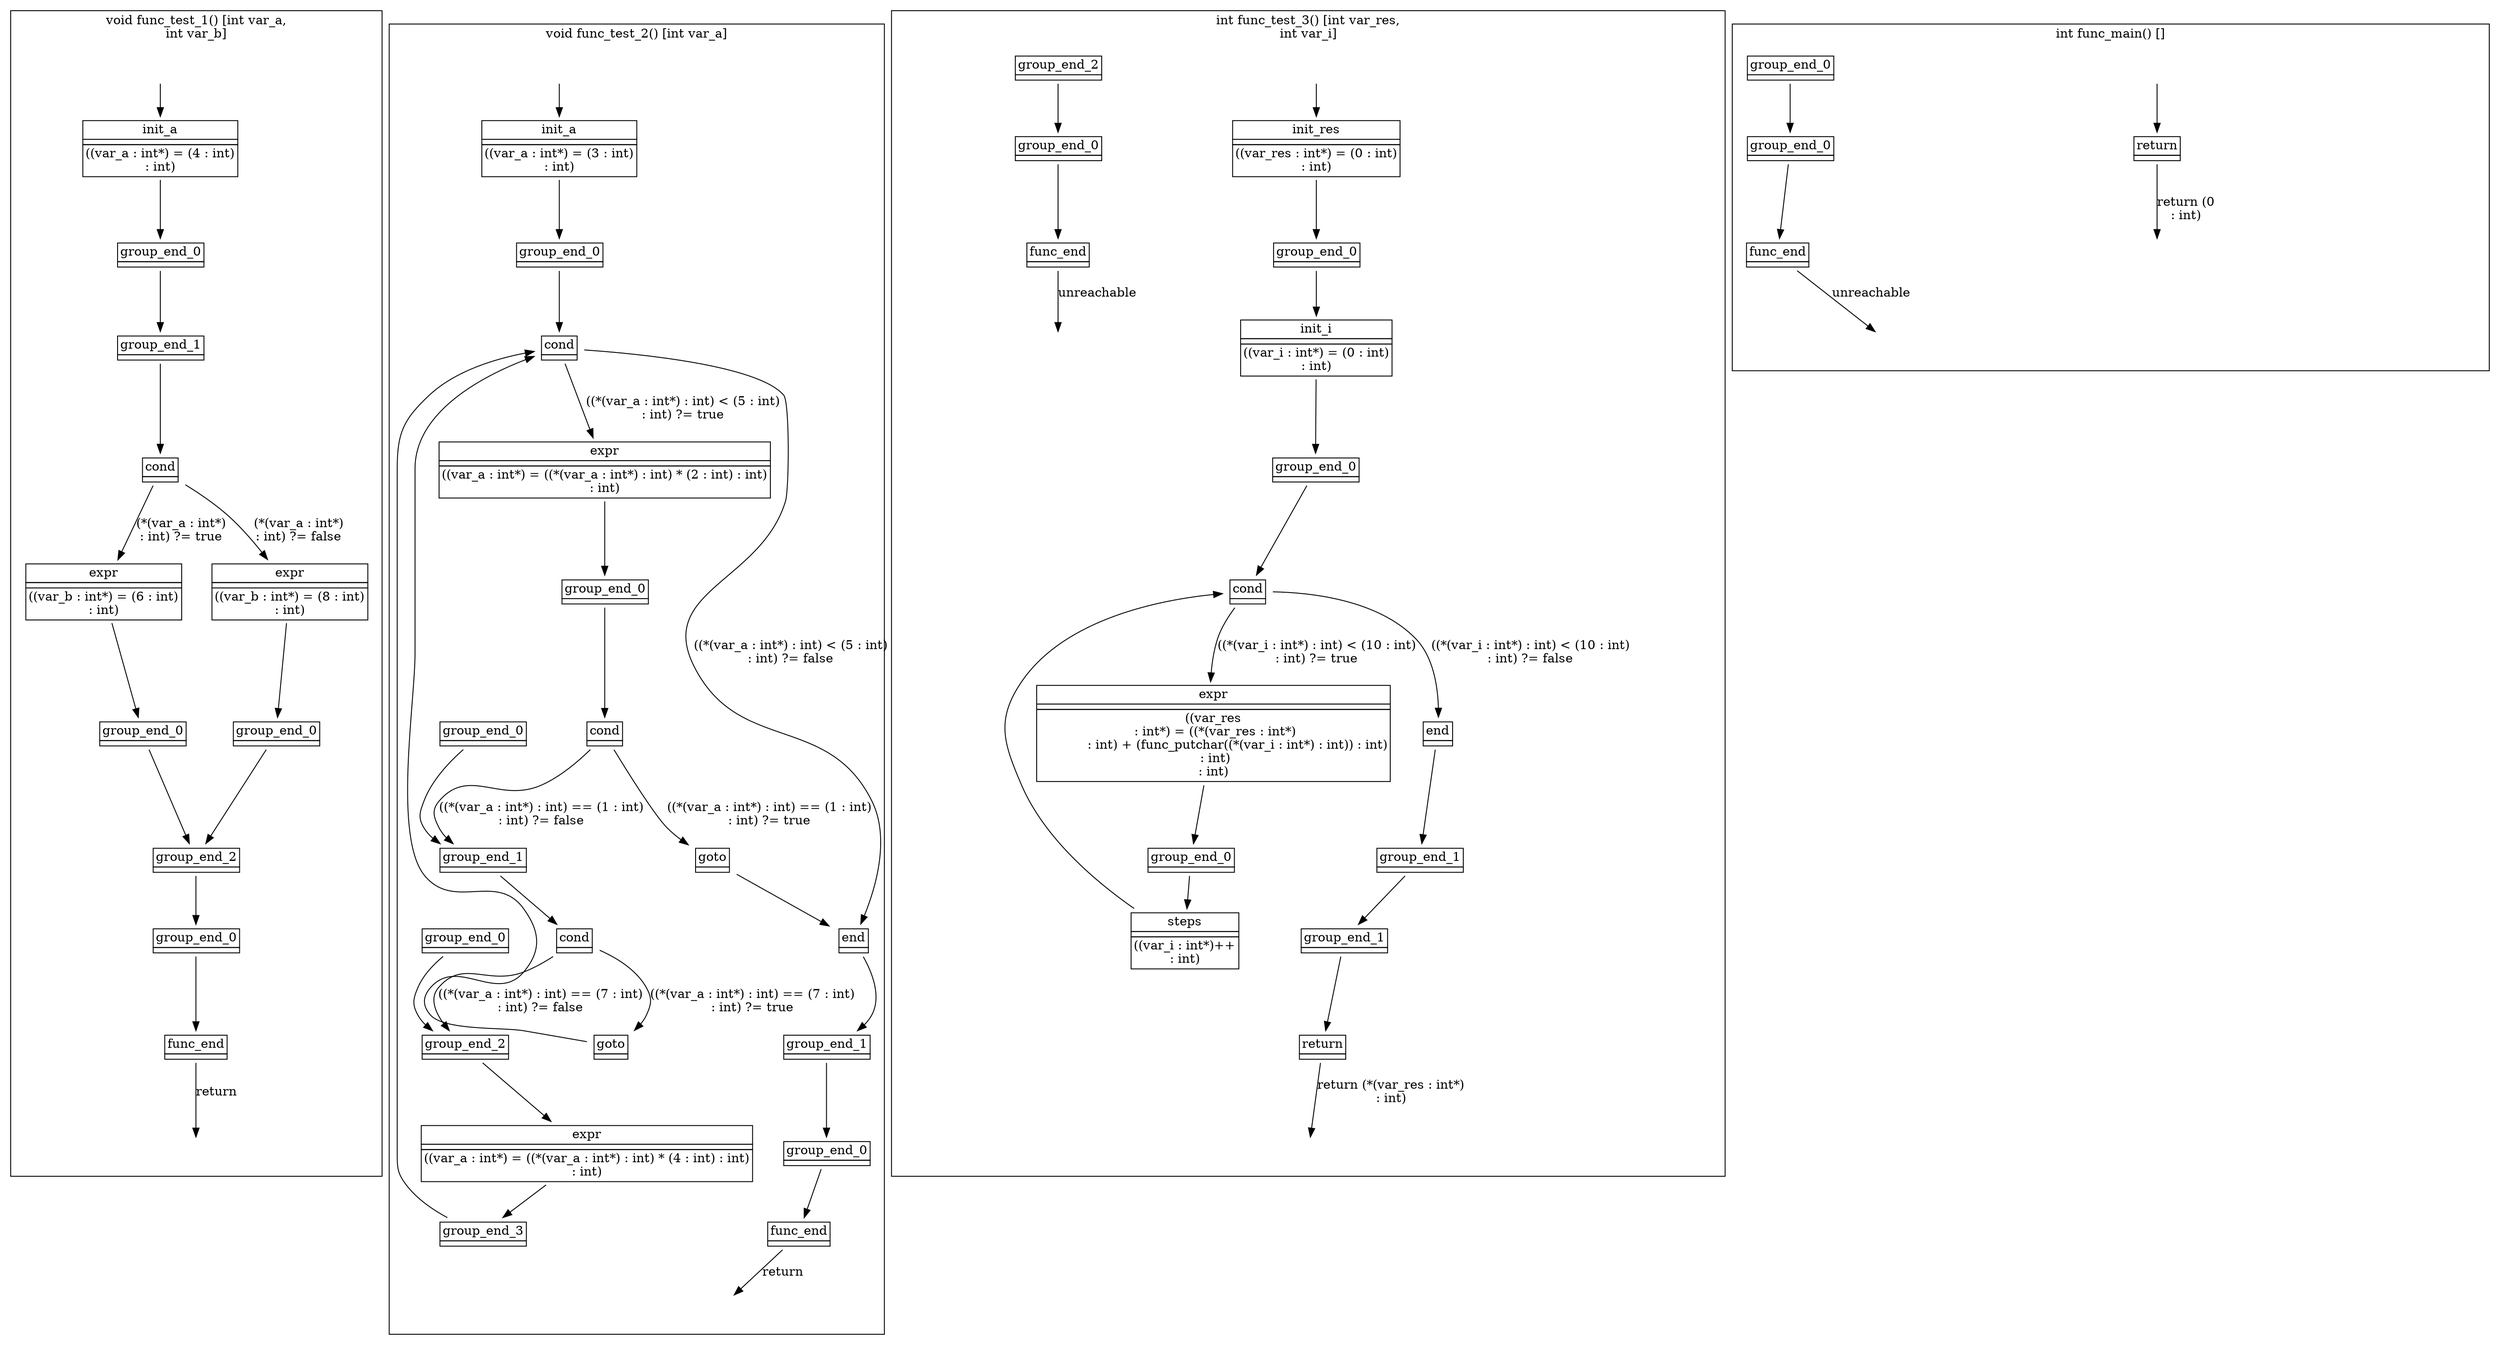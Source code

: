 digraph {
    subgraph "cluster_0" {
        label = "void func_test_1() [int var_a,
int var_b]";
        "group_0::func_test_1::source"[style = invisible];
        "group_0::func_test_1::source" -> "group_0::decl_test_1::group_0::block_expr::group_0::init_a"
        "group_0::func_test_1::func_end"[shape=plaintext; label = <<table border="0" cellborder="1" cellspacing="0"><tr><td>func_end</td></tr>
        <tr><td></td></tr></table>>];
        "group_0::func_test_1::func_end::sink"[style = invisible];
        "group_0::func_test_1::func_end" -> "group_0::func_test_1::func_end::sink" [label="return"];
        "group_0::decl_test_1::group_0::block_expr::group_0::init_a"[shape=plaintext; label = <<table border="0" cellborder="1" cellspacing="0"><tr><td>init_a</td></tr>
        <tr><td></td></tr><tr><td>((var_a : int*) = (4 : int)<br/>
: int)</td></tr></table>>];
        "group_0::decl_test_1::group_0::block_expr::group_0::init_a" -> "group_0::decl_test_1::group_0::block_expr::group_end_0";
        "group_0::decl_test_1::group_0::block_expr::group_0::with_a::group_1::with_b::group_2::instr_if::then::block_expr::group_0::instr_expr::expr"[shape=plaintext; label = <<table border="0" cellborder="1" cellspacing="0"><tr><td>expr</td></tr>
        <tr><td></td></tr><tr><td>((var_b : int*) = (6 : int)<br/>
: int)</td></tr></table>>];
        "group_0::decl_test_1::group_0::block_expr::group_0::with_a::group_1::with_b::group_2::instr_if::then::block_expr::group_0::instr_expr::expr" -> "group_0::decl_test_1::group_0::block_expr::group_0::with_a::group_1::with_b::group_2::instr_if::then::block_expr::group_end_0";
        "group_0::decl_test_1::group_0::block_expr::group_0::with_a::group_1::with_b::group_2::instr_if::then::block_expr::group_end_0"[shape=plaintext; label = <<table border="0" cellborder="1" cellspacing="0"><tr><td>group_end_0</td></tr>
        <tr><td></td></tr></table>>];
        "group_0::decl_test_1::group_0::block_expr::group_0::with_a::group_1::with_b::group_2::instr_if::then::block_expr::group_end_0" -> "group_0::decl_test_1::group_0::block_expr::group_end_2";
        "group_0::decl_test_1::group_0::block_expr::group_0::with_a::group_1::with_b::group_2::instr_if::else::block_expr::group_0::instr_expr::expr"[shape=plaintext; label = <<table border="0" cellborder="1" cellspacing="0"><tr><td>expr</td></tr>
        <tr><td></td></tr><tr><td>((var_b : int*) = (8 : int)<br/>
: int)</td></tr></table>>];
        "group_0::decl_test_1::group_0::block_expr::group_0::with_a::group_1::with_b::group_2::instr_if::else::block_expr::group_0::instr_expr::expr" -> "group_0::decl_test_1::group_0::block_expr::group_0::with_a::group_1::with_b::group_2::instr_if::else::block_expr::group_end_0";
        "group_0::decl_test_1::group_0::block_expr::group_0::with_a::group_1::with_b::group_2::instr_if::else::block_expr::group_end_0"[shape=plaintext; label = <<table border="0" cellborder="1" cellspacing="0"><tr><td>group_end_0</td></tr>
        <tr><td></td></tr></table>>];
        "group_0::decl_test_1::group_0::block_expr::group_0::with_a::group_1::with_b::group_2::instr_if::else::block_expr::group_end_0" -> "group_0::decl_test_1::group_0::block_expr::group_end_2";
        "group_0::decl_test_1::group_0::block_expr::group_0::with_a::group_1::with_b::group_2::instr_if::cond"[shape=plaintext; label = <<table border="0" cellborder="1" cellspacing="0"><tr><td>cond</td></tr>
        <tr><td></td></tr></table>>];
        "group_0::decl_test_1::group_0::block_expr::group_0::with_a::group_1::with_b::group_2::instr_if::cond" -> "group_0::decl_test_1::group_0::block_expr::group_0::with_a::group_1::with_b::group_2::instr_if::then::block_expr::group_0::instr_expr::expr" [label="(*(var_a : int*)
: int) ?= true"];
        "group_0::decl_test_1::group_0::block_expr::group_0::with_a::group_1::with_b::group_2::instr_if::cond" -> "group_0::decl_test_1::group_0::block_expr::group_0::with_a::group_1::with_b::group_2::instr_if::else::block_expr::group_0::instr_expr::expr" [label="(*(var_a : int*)
: int) ?= false"];
        "group_0::decl_test_1::group_0::block_expr::group_end_0"[shape=plaintext; label = <<table border="0" cellborder="1" cellspacing="0"><tr><td>group_end_0</td></tr>
        <tr><td></td></tr></table>>];
        "group_0::decl_test_1::group_0::block_expr::group_end_0" -> "group_0::decl_test_1::group_0::block_expr::group_end_1";
        "group_0::decl_test_1::group_0::block_expr::group_end_1"[shape=plaintext; label = <<table border="0" cellborder="1" cellspacing="0"><tr><td>group_end_1</td></tr>
        <tr><td></td></tr></table>>];
        "group_0::decl_test_1::group_0::block_expr::group_end_1" -> "group_0::decl_test_1::group_0::block_expr::group_0::with_a::group_1::with_b::group_2::instr_if::cond";
        "group_0::decl_test_1::group_0::block_expr::group_end_2"[shape=plaintext; label = <<table border="0" cellborder="1" cellspacing="0"><tr><td>group_end_2</td></tr>
        <tr><td></td></tr></table>>];
        "group_0::decl_test_1::group_0::block_expr::group_end_2" -> "group_0::decl_test_1::group_end_0";
        "group_0::decl_test_1::group_end_0"[shape=plaintext; label = <<table border="0" cellborder="1" cellspacing="0"><tr><td>group_end_0</td></tr>
        <tr><td></td></tr></table>>];
        "group_0::decl_test_1::group_end_0" -> "group_0::func_test_1::func_end";
    }
    subgraph "cluster_1" {
        label = "void func_test_2() [int var_a]";
        "group_1::func_test_2::source"[style = invisible];
        "group_1::func_test_2::source" -> "group_1::decl_test_2::group_0::block_expr::group_0::init_a"
        "group_1::func_test_2::func_end"[shape=plaintext; label = <<table border="0" cellborder="1" cellspacing="0"><tr><td>func_end</td></tr>
        <tr><td></td></tr></table>>];
        "group_1::func_test_2::func_end::sink"[style = invisible];
        "group_1::func_test_2::func_end" -> "group_1::func_test_2::func_end::sink" [label="return"];
        "group_1::decl_test_2::group_0::block_expr::group_0::init_a"[shape=plaintext; label = <<table border="0" cellborder="1" cellspacing="0"><tr><td>init_a</td></tr>
        <tr><td></td></tr><tr><td>((var_a : int*) = (3 : int)<br/>
: int)</td></tr></table>>];
        "group_1::decl_test_2::group_0::block_expr::group_0::init_a" -> "group_1::decl_test_2::group_0::block_expr::group_end_0";
        "group_1::decl_test_2::group_0::block_expr::group_0::with_a::group_1::instr_while::body::block_expr::group_0::instr_expr::expr"[shape=plaintext; label = <<table border="0" cellborder="1" cellspacing="0"><tr><td>expr</td></tr>
        <tr><td></td></tr><tr><td>((var_a : int*) = ((*(var_a : int*) : int) * (2 : int) : int)<br/>
: int)</td></tr></table>>];
        "group_1::decl_test_2::group_0::block_expr::group_0::with_a::group_1::instr_while::body::block_expr::group_0::instr_expr::expr" -> "group_1::decl_test_2::group_0::block_expr::group_0::with_a::group_1::instr_while::body::block_expr::group_end_0";
        "group_1::decl_test_2::group_0::block_expr::group_0::with_a::group_1::instr_while::body::block_expr::group_1::instr_if::then::block_expr::group_0::instr_break::goto"[shape=plaintext; label = <<table border="0" cellborder="1" cellspacing="0"><tr><td>goto</td></tr>
        <tr><td></td></tr></table>>];
        "group_1::decl_test_2::group_0::block_expr::group_0::with_a::group_1::instr_while::body::block_expr::group_1::instr_if::then::block_expr::group_0::instr_break::goto" -> "group_1::decl_test_2::group_0::block_expr::group_0::with_a::group_1::instr_while::end";
        "group_1::decl_test_2::group_0::block_expr::group_0::with_a::group_1::instr_while::body::block_expr::group_1::instr_if::then::block_expr::group_end_0"[shape=plaintext; label = <<table border="0" cellborder="1" cellspacing="0"><tr><td>group_end_0</td></tr>
        <tr><td></td></tr></table>>];
        "group_1::decl_test_2::group_0::block_expr::group_0::with_a::group_1::instr_while::body::block_expr::group_1::instr_if::then::block_expr::group_end_0" -> "group_1::decl_test_2::group_0::block_expr::group_0::with_a::group_1::instr_while::body::block_expr::group_end_1";
        "group_1::decl_test_2::group_0::block_expr::group_0::with_a::group_1::instr_while::body::block_expr::group_1::instr_if::cond"[shape=plaintext; label = <<table border="0" cellborder="1" cellspacing="0"><tr><td>cond</td></tr>
        <tr><td></td></tr></table>>];
        "group_1::decl_test_2::group_0::block_expr::group_0::with_a::group_1::instr_while::body::block_expr::group_1::instr_if::cond" -> "group_1::decl_test_2::group_0::block_expr::group_0::with_a::group_1::instr_while::body::block_expr::group_1::instr_if::then::block_expr::group_0::instr_break::goto" [label="((*(var_a : int*) : int) == (1 : int)
: int) ?= true"];
        "group_1::decl_test_2::group_0::block_expr::group_0::with_a::group_1::instr_while::body::block_expr::group_1::instr_if::cond" -> "group_1::decl_test_2::group_0::block_expr::group_0::with_a::group_1::instr_while::body::block_expr::group_end_1" [label="((*(var_a : int*) : int) == (1 : int)
: int) ?= false"];
        "group_1::decl_test_2::group_0::block_expr::group_0::with_a::group_1::instr_while::body::block_expr::group_2::instr_if::then::block_expr::group_0::instr_continue::goto"[shape=plaintext; label = <<table border="0" cellborder="1" cellspacing="0"><tr><td>goto</td></tr>
        <tr><td></td></tr></table>>];
        "group_1::decl_test_2::group_0::block_expr::group_0::with_a::group_1::instr_while::body::block_expr::group_2::instr_if::then::block_expr::group_0::instr_continue::goto" -> "group_1::decl_test_2::group_0::block_expr::group_0::with_a::group_1::instr_while::cond";
        "group_1::decl_test_2::group_0::block_expr::group_0::with_a::group_1::instr_while::body::block_expr::group_2::instr_if::then::block_expr::group_end_0"[shape=plaintext; label = <<table border="0" cellborder="1" cellspacing="0"><tr><td>group_end_0</td></tr>
        <tr><td></td></tr></table>>];
        "group_1::decl_test_2::group_0::block_expr::group_0::with_a::group_1::instr_while::body::block_expr::group_2::instr_if::then::block_expr::group_end_0" -> "group_1::decl_test_2::group_0::block_expr::group_0::with_a::group_1::instr_while::body::block_expr::group_end_2";
        "group_1::decl_test_2::group_0::block_expr::group_0::with_a::group_1::instr_while::body::block_expr::group_2::instr_if::cond"[shape=plaintext; label = <<table border="0" cellborder="1" cellspacing="0"><tr><td>cond</td></tr>
        <tr><td></td></tr></table>>];
        "group_1::decl_test_2::group_0::block_expr::group_0::with_a::group_1::instr_while::body::block_expr::group_2::instr_if::cond" -> "group_1::decl_test_2::group_0::block_expr::group_0::with_a::group_1::instr_while::body::block_expr::group_2::instr_if::then::block_expr::group_0::instr_continue::goto" [label="((*(var_a : int*) : int) == (7 : int)
: int) ?= true"];
        "group_1::decl_test_2::group_0::block_expr::group_0::with_a::group_1::instr_while::body::block_expr::group_2::instr_if::cond" -> "group_1::decl_test_2::group_0::block_expr::group_0::with_a::group_1::instr_while::body::block_expr::group_end_2" [label="((*(var_a : int*) : int) == (7 : int)
: int) ?= false"];
        "group_1::decl_test_2::group_0::block_expr::group_0::with_a::group_1::instr_while::body::block_expr::group_3::instr_expr::expr"[shape=plaintext; label = <<table border="0" cellborder="1" cellspacing="0"><tr><td>expr</td></tr>
        <tr><td></td></tr><tr><td>((var_a : int*) = ((*(var_a : int*) : int) * (4 : int) : int)<br/>
: int)</td></tr></table>>];
        "group_1::decl_test_2::group_0::block_expr::group_0::with_a::group_1::instr_while::body::block_expr::group_3::instr_expr::expr" -> "group_1::decl_test_2::group_0::block_expr::group_0::with_a::group_1::instr_while::body::block_expr::group_end_3";
        "group_1::decl_test_2::group_0::block_expr::group_0::with_a::group_1::instr_while::body::block_expr::group_end_0"[shape=plaintext; label = <<table border="0" cellborder="1" cellspacing="0"><tr><td>group_end_0</td></tr>
        <tr><td></td></tr></table>>];
        "group_1::decl_test_2::group_0::block_expr::group_0::with_a::group_1::instr_while::body::block_expr::group_end_0" -> "group_1::decl_test_2::group_0::block_expr::group_0::with_a::group_1::instr_while::body::block_expr::group_1::instr_if::cond";
        "group_1::decl_test_2::group_0::block_expr::group_0::with_a::group_1::instr_while::body::block_expr::group_end_1"[shape=plaintext; label = <<table border="0" cellborder="1" cellspacing="0"><tr><td>group_end_1</td></tr>
        <tr><td></td></tr></table>>];
        "group_1::decl_test_2::group_0::block_expr::group_0::with_a::group_1::instr_while::body::block_expr::group_end_1" -> "group_1::decl_test_2::group_0::block_expr::group_0::with_a::group_1::instr_while::body::block_expr::group_2::instr_if::cond";
        "group_1::decl_test_2::group_0::block_expr::group_0::with_a::group_1::instr_while::body::block_expr::group_end_2"[shape=plaintext; label = <<table border="0" cellborder="1" cellspacing="0"><tr><td>group_end_2</td></tr>
        <tr><td></td></tr></table>>];
        "group_1::decl_test_2::group_0::block_expr::group_0::with_a::group_1::instr_while::body::block_expr::group_end_2" -> "group_1::decl_test_2::group_0::block_expr::group_0::with_a::group_1::instr_while::body::block_expr::group_3::instr_expr::expr";
        "group_1::decl_test_2::group_0::block_expr::group_0::with_a::group_1::instr_while::body::block_expr::group_end_3"[shape=plaintext; label = <<table border="0" cellborder="1" cellspacing="0"><tr><td>group_end_3</td></tr>
        <tr><td></td></tr></table>>];
        "group_1::decl_test_2::group_0::block_expr::group_0::with_a::group_1::instr_while::body::block_expr::group_end_3" -> "group_1::decl_test_2::group_0::block_expr::group_0::with_a::group_1::instr_while::cond";
        "group_1::decl_test_2::group_0::block_expr::group_0::with_a::group_1::instr_while::cond"[shape=plaintext; label = <<table border="0" cellborder="1" cellspacing="0"><tr><td>cond</td></tr>
        <tr><td></td></tr></table>>];
        "group_1::decl_test_2::group_0::block_expr::group_0::with_a::group_1::instr_while::cond" -> "group_1::decl_test_2::group_0::block_expr::group_0::with_a::group_1::instr_while::body::block_expr::group_0::instr_expr::expr" [label="((*(var_a : int*) : int) < (5 : int)
: int) ?= true"];
        "group_1::decl_test_2::group_0::block_expr::group_0::with_a::group_1::instr_while::cond" -> "group_1::decl_test_2::group_0::block_expr::group_0::with_a::group_1::instr_while::end" [label="((*(var_a : int*) : int) < (5 : int)
: int) ?= false"];
        "group_1::decl_test_2::group_0::block_expr::group_0::with_a::group_1::instr_while::end"[shape=plaintext; label = <<table border="0" cellborder="1" cellspacing="0"><tr><td>end</td></tr>
        <tr><td></td></tr></table>>];
        "group_1::decl_test_2::group_0::block_expr::group_0::with_a::group_1::instr_while::end" -> "group_1::decl_test_2::group_0::block_expr::group_end_1";
        "group_1::decl_test_2::group_0::block_expr::group_end_0"[shape=plaintext; label = <<table border="0" cellborder="1" cellspacing="0"><tr><td>group_end_0</td></tr>
        <tr><td></td></tr></table>>];
        "group_1::decl_test_2::group_0::block_expr::group_end_0" -> "group_1::decl_test_2::group_0::block_expr::group_0::with_a::group_1::instr_while::cond";
        "group_1::decl_test_2::group_0::block_expr::group_end_1"[shape=plaintext; label = <<table border="0" cellborder="1" cellspacing="0"><tr><td>group_end_1</td></tr>
        <tr><td></td></tr></table>>];
        "group_1::decl_test_2::group_0::block_expr::group_end_1" -> "group_1::decl_test_2::group_end_0";
        "group_1::decl_test_2::group_end_0"[shape=plaintext; label = <<table border="0" cellborder="1" cellspacing="0"><tr><td>group_end_0</td></tr>
        <tr><td></td></tr></table>>];
        "group_1::decl_test_2::group_end_0" -> "group_1::func_test_2::func_end";
    }
    subgraph "cluster_2" {
        label = "int func_test_3() [int var_res,
int var_i]";
        "group_2::func_test_3::source"[style = invisible];
        "group_2::func_test_3::source" -> "group_2::decl_test_3::group_0::block_expr::group_0::init_res"
        "group_2::func_test_3::func_end"[shape=plaintext; label = <<table border="0" cellborder="1" cellspacing="0"><tr><td>func_end</td></tr>
        <tr><td></td></tr></table>>];
        "group_2::func_test_3::func_end::sink"[style = invisible];
        "group_2::func_test_3::func_end" -> "group_2::func_test_3::func_end::sink" [label="unreachable"];
        "group_2::decl_test_3::group_0::block_expr::group_0::init_res"[shape=plaintext; label = <<table border="0" cellborder="1" cellspacing="0"><tr><td>init_res</td></tr>
        <tr><td></td></tr><tr><td>((var_res : int*) = (0 : int)<br/>
: int)</td></tr></table>>];
        "group_2::decl_test_3::group_0::block_expr::group_0::init_res" -> "group_2::decl_test_3::group_0::block_expr::group_end_0";
        "group_2::decl_test_3::group_0::block_expr::group_0::with_res::group_1::block_expr::group_0::init_i"[shape=plaintext; label = <<table border="0" cellborder="1" cellspacing="0"><tr><td>init_i</td></tr>
        <tr><td></td></tr><tr><td>((var_i : int*) = (0 : int)<br/>
: int)</td></tr></table>>];
        "group_2::decl_test_3::group_0::block_expr::group_0::with_res::group_1::block_expr::group_0::init_i" -> "group_2::decl_test_3::group_0::block_expr::group_0::with_res::group_1::block_expr::group_end_0";
        "group_2::decl_test_3::group_0::block_expr::group_0::with_res::group_1::block_expr::group_0::with_i::group_1::instr_for::body::block_expr::group_0::instr_expr::expr"[shape=plaintext; label = <<table border="0" cellborder="1" cellspacing="0"><tr><td>expr</td></tr>
        <tr><td></td></tr><tr><td>((var_res<br/>
 : int*) = ((*(var_res : int*)<br/>
            : int) + (func_putchar((*(var_i : int*) : int)) : int)<br/>
 : int)<br/>
: int)</td></tr></table>>];
        "group_2::decl_test_3::group_0::block_expr::group_0::with_res::group_1::block_expr::group_0::with_i::group_1::instr_for::body::block_expr::group_0::instr_expr::expr" -> "group_2::decl_test_3::group_0::block_expr::group_0::with_res::group_1::block_expr::group_0::with_i::group_1::instr_for::body::block_expr::group_end_0";
        "group_2::decl_test_3::group_0::block_expr::group_0::with_res::group_1::block_expr::group_0::with_i::group_1::instr_for::body::block_expr::group_end_0"[shape=plaintext; label = <<table border="0" cellborder="1" cellspacing="0"><tr><td>group_end_0</td></tr>
        <tr><td></td></tr></table>>];
        "group_2::decl_test_3::group_0::block_expr::group_0::with_res::group_1::block_expr::group_0::with_i::group_1::instr_for::body::block_expr::group_end_0" -> "group_2::decl_test_3::group_0::block_expr::group_0::with_res::group_1::block_expr::group_0::with_i::group_1::instr_for::steps";
        "group_2::decl_test_3::group_0::block_expr::group_0::with_res::group_1::block_expr::group_0::with_i::group_1::instr_for::cond"[shape=plaintext; label = <<table border="0" cellborder="1" cellspacing="0"><tr><td>cond</td></tr>
        <tr><td></td></tr></table>>];
        "group_2::decl_test_3::group_0::block_expr::group_0::with_res::group_1::block_expr::group_0::with_i::group_1::instr_for::cond" -> "group_2::decl_test_3::group_0::block_expr::group_0::with_res::group_1::block_expr::group_0::with_i::group_1::instr_for::body::block_expr::group_0::instr_expr::expr" [label="((*(var_i : int*) : int) < (10 : int)
: int) ?= true"];
        "group_2::decl_test_3::group_0::block_expr::group_0::with_res::group_1::block_expr::group_0::with_i::group_1::instr_for::cond" -> "group_2::decl_test_3::group_0::block_expr::group_0::with_res::group_1::block_expr::group_0::with_i::group_1::instr_for::end" [label="((*(var_i : int*) : int) < (10 : int)
: int) ?= false"];
        "group_2::decl_test_3::group_0::block_expr::group_0::with_res::group_1::block_expr::group_0::with_i::group_1::instr_for::steps"[shape=plaintext; label = <<table border="0" cellborder="1" cellspacing="0"><tr><td>steps</td></tr>
        <tr><td></td></tr><tr><td>((var_i : int*)++<br/>
: int)</td></tr></table>>];
        "group_2::decl_test_3::group_0::block_expr::group_0::with_res::group_1::block_expr::group_0::with_i::group_1::instr_for::steps" -> "group_2::decl_test_3::group_0::block_expr::group_0::with_res::group_1::block_expr::group_0::with_i::group_1::instr_for::cond";
        "group_2::decl_test_3::group_0::block_expr::group_0::with_res::group_1::block_expr::group_0::with_i::group_1::instr_for::end"[shape=plaintext; label = <<table border="0" cellborder="1" cellspacing="0"><tr><td>end</td></tr>
        <tr><td></td></tr></table>>];
        "group_2::decl_test_3::group_0::block_expr::group_0::with_res::group_1::block_expr::group_0::with_i::group_1::instr_for::end" -> "group_2::decl_test_3::group_0::block_expr::group_0::with_res::group_1::block_expr::group_end_1";
        "group_2::decl_test_3::group_0::block_expr::group_0::with_res::group_1::block_expr::group_end_0"[shape=plaintext; label = <<table border="0" cellborder="1" cellspacing="0"><tr><td>group_end_0</td></tr>
        <tr><td></td></tr></table>>];
        "group_2::decl_test_3::group_0::block_expr::group_0::with_res::group_1::block_expr::group_end_0" -> "group_2::decl_test_3::group_0::block_expr::group_0::with_res::group_1::block_expr::group_0::with_i::group_1::instr_for::cond";
        "group_2::decl_test_3::group_0::block_expr::group_0::with_res::group_1::block_expr::group_end_1"[shape=plaintext; label = <<table border="0" cellborder="1" cellspacing="0"><tr><td>group_end_1</td></tr>
        <tr><td></td></tr></table>>];
        "group_2::decl_test_3::group_0::block_expr::group_0::with_res::group_1::block_expr::group_end_1" -> "group_2::decl_test_3::group_0::block_expr::group_end_1";
        "group_2::decl_test_3::group_0::block_expr::group_0::with_res::group_2::instr_return::return"[shape=plaintext; label = <<table border="0" cellborder="1" cellspacing="0"><tr><td>return</td></tr>
        <tr><td></td></tr></table>>];
        "group_2::decl_test_3::group_0::block_expr::group_0::with_res::group_2::instr_return::return::sink"[style = invisible];
        "group_2::decl_test_3::group_0::block_expr::group_0::with_res::group_2::instr_return::return" -> "group_2::decl_test_3::group_0::block_expr::group_0::with_res::group_2::instr_return::return::sink" [label="return (*(var_res : int*)
: int)"];
        "group_2::decl_test_3::group_0::block_expr::group_end_0"[shape=plaintext; label = <<table border="0" cellborder="1" cellspacing="0"><tr><td>group_end_0</td></tr>
        <tr><td></td></tr></table>>];
        "group_2::decl_test_3::group_0::block_expr::group_end_0" -> "group_2::decl_test_3::group_0::block_expr::group_0::with_res::group_1::block_expr::group_0::init_i";
        "group_2::decl_test_3::group_0::block_expr::group_end_1"[shape=plaintext; label = <<table border="0" cellborder="1" cellspacing="0"><tr><td>group_end_1</td></tr>
        <tr><td></td></tr></table>>];
        "group_2::decl_test_3::group_0::block_expr::group_end_1" -> "group_2::decl_test_3::group_0::block_expr::group_0::with_res::group_2::instr_return::return";
        "group_2::decl_test_3::group_0::block_expr::group_end_2"[shape=plaintext; label = <<table border="0" cellborder="1" cellspacing="0"><tr><td>group_end_2</td></tr>
        <tr><td></td></tr></table>>];
        "group_2::decl_test_3::group_0::block_expr::group_end_2" -> "group_2::decl_test_3::group_end_0";
        "group_2::decl_test_3::group_end_0"[shape=plaintext; label = <<table border="0" cellborder="1" cellspacing="0"><tr><td>group_end_0</td></tr>
        <tr><td></td></tr></table>>];
        "group_2::decl_test_3::group_end_0" -> "group_2::func_test_3::func_end";
    }
    subgraph "cluster_3" {
        label = "int func_main() []";
        "group_3::func_main::source"[style = invisible];
        "group_3::func_main::source" -> "group_3::decl_main::group_0::block_expr::group_0::instr_return::return"
        "group_3::func_main::func_end"[shape=plaintext; label = <<table border="0" cellborder="1" cellspacing="0"><tr><td>func_end</td></tr>
        <tr><td></td></tr></table>>];
        "group_3::func_main::func_end::sink"[style = invisible];
        "group_3::func_main::func_end" -> "group_3::func_main::func_end::sink" [label="unreachable"];
        "group_3::decl_main::group_0::block_expr::group_0::instr_return::return"[shape=plaintext; label = <<table border="0" cellborder="1" cellspacing="0"><tr><td>return</td></tr>
        <tr><td></td></tr></table>>];
        "group_3::decl_main::group_0::block_expr::group_0::instr_return::return::sink"[style = invisible];
        "group_3::decl_main::group_0::block_expr::group_0::instr_return::return" -> "group_3::decl_main::group_0::block_expr::group_0::instr_return::return::sink" [label="return (0
: int)"];
        "group_3::decl_main::group_0::block_expr::group_end_0"[shape=plaintext; label = <<table border="0" cellborder="1" cellspacing="0"><tr><td>group_end_0</td></tr>
        <tr><td></td></tr></table>>];
        "group_3::decl_main::group_0::block_expr::group_end_0" -> "group_3::decl_main::group_end_0";
        "group_3::decl_main::group_end_0"[shape=plaintext; label = <<table border="0" cellborder="1" cellspacing="0"><tr><td>group_end_0</td></tr>
        <tr><td></td></tr></table>>];
        "group_3::decl_main::group_end_0" -> "group_3::func_main::func_end";
    }
}
